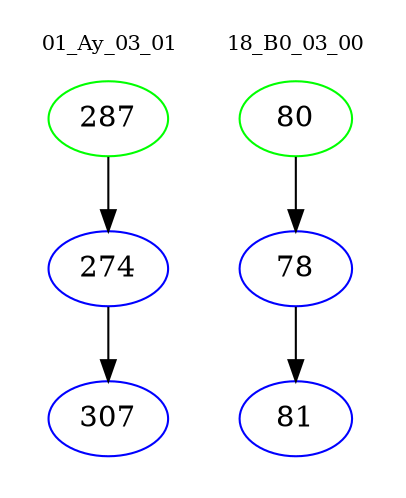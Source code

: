digraph{
subgraph cluster_0 {
color = white
label = "01_Ay_03_01";
fontsize=10;
T0_287 [label="287", color="green"]
T0_287 -> T0_274 [color="black"]
T0_274 [label="274", color="blue"]
T0_274 -> T0_307 [color="black"]
T0_307 [label="307", color="blue"]
}
subgraph cluster_1 {
color = white
label = "18_B0_03_00";
fontsize=10;
T1_80 [label="80", color="green"]
T1_80 -> T1_78 [color="black"]
T1_78 [label="78", color="blue"]
T1_78 -> T1_81 [color="black"]
T1_81 [label="81", color="blue"]
}
}
